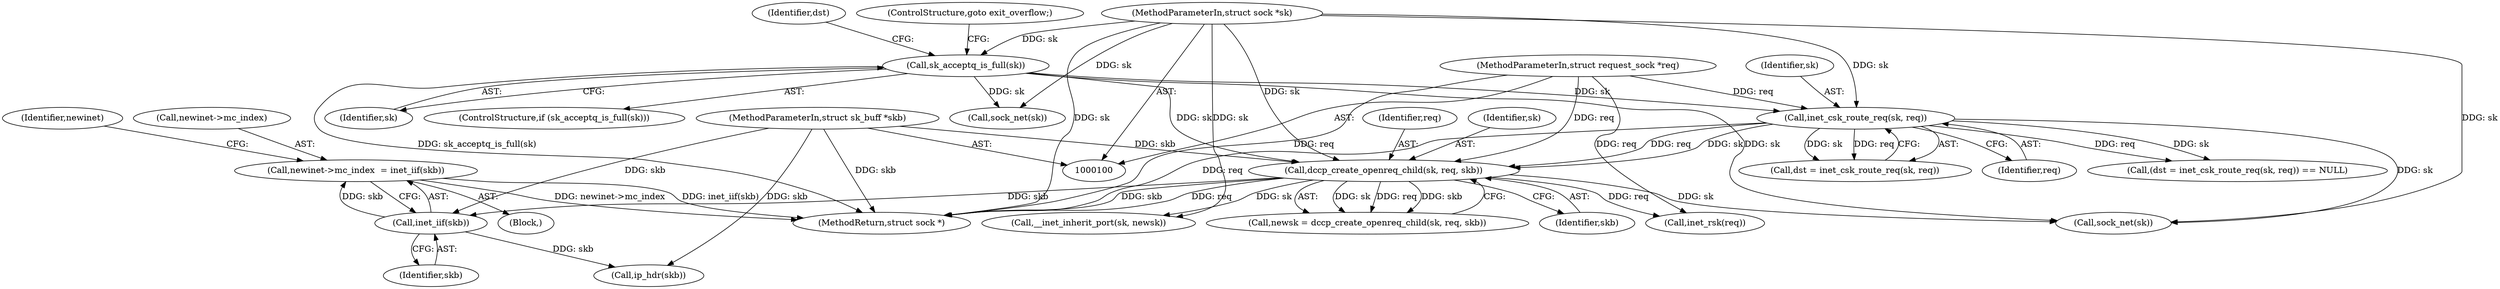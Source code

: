digraph "0_linux_f6d8bd051c391c1c0458a30b2a7abcd939329259_0@pointer" {
"1000181" [label="(Call,newinet->mc_index  = inet_iif(skb))"];
"1000185" [label="(Call,inet_iif(skb))"];
"1000128" [label="(Call,dccp_create_openreq_child(sk, req, skb))"];
"1000121" [label="(Call,inet_csk_route_req(sk, req))"];
"1000110" [label="(Call,sk_acceptq_is_full(sk))"];
"1000101" [label="(MethodParameterIn,struct sock *sk)"];
"1000103" [label="(MethodParameterIn,struct request_sock *req)"];
"1000102" [label="(MethodParameterIn,struct sk_buff *skb)"];
"1000118" [label="(Call,(dst = inet_csk_route_req(sk, req)) == NULL)"];
"1000130" [label="(Identifier,req)"];
"1000129" [label="(Identifier,sk)"];
"1000111" [label="(Identifier,sk)"];
"1000119" [label="(Call,dst = inet_csk_route_req(sk, req))"];
"1000105" [label="(Block,)"];
"1000103" [label="(MethodParameterIn,struct request_sock *req)"];
"1000122" [label="(Identifier,sk)"];
"1000189" [label="(Identifier,newinet)"];
"1000102" [label="(MethodParameterIn,struct sk_buff *skb)"];
"1000206" [label="(Call,__inet_inherit_port(sk, newsk))"];
"1000126" [label="(Call,newsk = dccp_create_openreq_child(sk, req, skb))"];
"1000186" [label="(Identifier,skb)"];
"1000185" [label="(Call,inet_iif(skb))"];
"1000110" [label="(Call,sk_acceptq_is_full(sk))"];
"1000181" [label="(Call,newinet->mc_index  = inet_iif(skb))"];
"1000123" [label="(Identifier,req)"];
"1000128" [label="(Call,dccp_create_openreq_child(sk, req, skb))"];
"1000116" [label="(Identifier,dst)"];
"1000192" [label="(Call,ip_hdr(skb))"];
"1000109" [label="(ControlStructure,if (sk_acceptq_is_full(sk)))"];
"1000131" [label="(Identifier,skb)"];
"1000112" [label="(ControlStructure,goto exit_overflow;)"];
"1000182" [label="(Call,newinet->mc_index)"];
"1000234" [label="(MethodReturn,struct sock *)"];
"1000121" [label="(Call,inet_csk_route_req(sk, req))"];
"1000146" [label="(Call,inet_rsk(req))"];
"1000101" [label="(MethodParameterIn,struct sock *sk)"];
"1000221" [label="(Call,sock_net(sk))"];
"1000229" [label="(Call,sock_net(sk))"];
"1000181" -> "1000105"  [label="AST: "];
"1000181" -> "1000185"  [label="CFG: "];
"1000182" -> "1000181"  [label="AST: "];
"1000185" -> "1000181"  [label="AST: "];
"1000189" -> "1000181"  [label="CFG: "];
"1000181" -> "1000234"  [label="DDG: inet_iif(skb)"];
"1000181" -> "1000234"  [label="DDG: newinet->mc_index"];
"1000185" -> "1000181"  [label="DDG: skb"];
"1000185" -> "1000186"  [label="CFG: "];
"1000186" -> "1000185"  [label="AST: "];
"1000128" -> "1000185"  [label="DDG: skb"];
"1000102" -> "1000185"  [label="DDG: skb"];
"1000185" -> "1000192"  [label="DDG: skb"];
"1000128" -> "1000126"  [label="AST: "];
"1000128" -> "1000131"  [label="CFG: "];
"1000129" -> "1000128"  [label="AST: "];
"1000130" -> "1000128"  [label="AST: "];
"1000131" -> "1000128"  [label="AST: "];
"1000126" -> "1000128"  [label="CFG: "];
"1000128" -> "1000234"  [label="DDG: req"];
"1000128" -> "1000234"  [label="DDG: skb"];
"1000128" -> "1000126"  [label="DDG: sk"];
"1000128" -> "1000126"  [label="DDG: req"];
"1000128" -> "1000126"  [label="DDG: skb"];
"1000121" -> "1000128"  [label="DDG: sk"];
"1000121" -> "1000128"  [label="DDG: req"];
"1000110" -> "1000128"  [label="DDG: sk"];
"1000101" -> "1000128"  [label="DDG: sk"];
"1000103" -> "1000128"  [label="DDG: req"];
"1000102" -> "1000128"  [label="DDG: skb"];
"1000128" -> "1000146"  [label="DDG: req"];
"1000128" -> "1000206"  [label="DDG: sk"];
"1000128" -> "1000229"  [label="DDG: sk"];
"1000121" -> "1000119"  [label="AST: "];
"1000121" -> "1000123"  [label="CFG: "];
"1000122" -> "1000121"  [label="AST: "];
"1000123" -> "1000121"  [label="AST: "];
"1000119" -> "1000121"  [label="CFG: "];
"1000121" -> "1000234"  [label="DDG: req"];
"1000121" -> "1000118"  [label="DDG: sk"];
"1000121" -> "1000118"  [label="DDG: req"];
"1000121" -> "1000119"  [label="DDG: sk"];
"1000121" -> "1000119"  [label="DDG: req"];
"1000110" -> "1000121"  [label="DDG: sk"];
"1000101" -> "1000121"  [label="DDG: sk"];
"1000103" -> "1000121"  [label="DDG: req"];
"1000121" -> "1000229"  [label="DDG: sk"];
"1000110" -> "1000109"  [label="AST: "];
"1000110" -> "1000111"  [label="CFG: "];
"1000111" -> "1000110"  [label="AST: "];
"1000112" -> "1000110"  [label="CFG: "];
"1000116" -> "1000110"  [label="CFG: "];
"1000110" -> "1000234"  [label="DDG: sk_acceptq_is_full(sk)"];
"1000101" -> "1000110"  [label="DDG: sk"];
"1000110" -> "1000221"  [label="DDG: sk"];
"1000110" -> "1000229"  [label="DDG: sk"];
"1000101" -> "1000100"  [label="AST: "];
"1000101" -> "1000234"  [label="DDG: sk"];
"1000101" -> "1000206"  [label="DDG: sk"];
"1000101" -> "1000221"  [label="DDG: sk"];
"1000101" -> "1000229"  [label="DDG: sk"];
"1000103" -> "1000100"  [label="AST: "];
"1000103" -> "1000234"  [label="DDG: req"];
"1000103" -> "1000146"  [label="DDG: req"];
"1000102" -> "1000100"  [label="AST: "];
"1000102" -> "1000234"  [label="DDG: skb"];
"1000102" -> "1000192"  [label="DDG: skb"];
}
